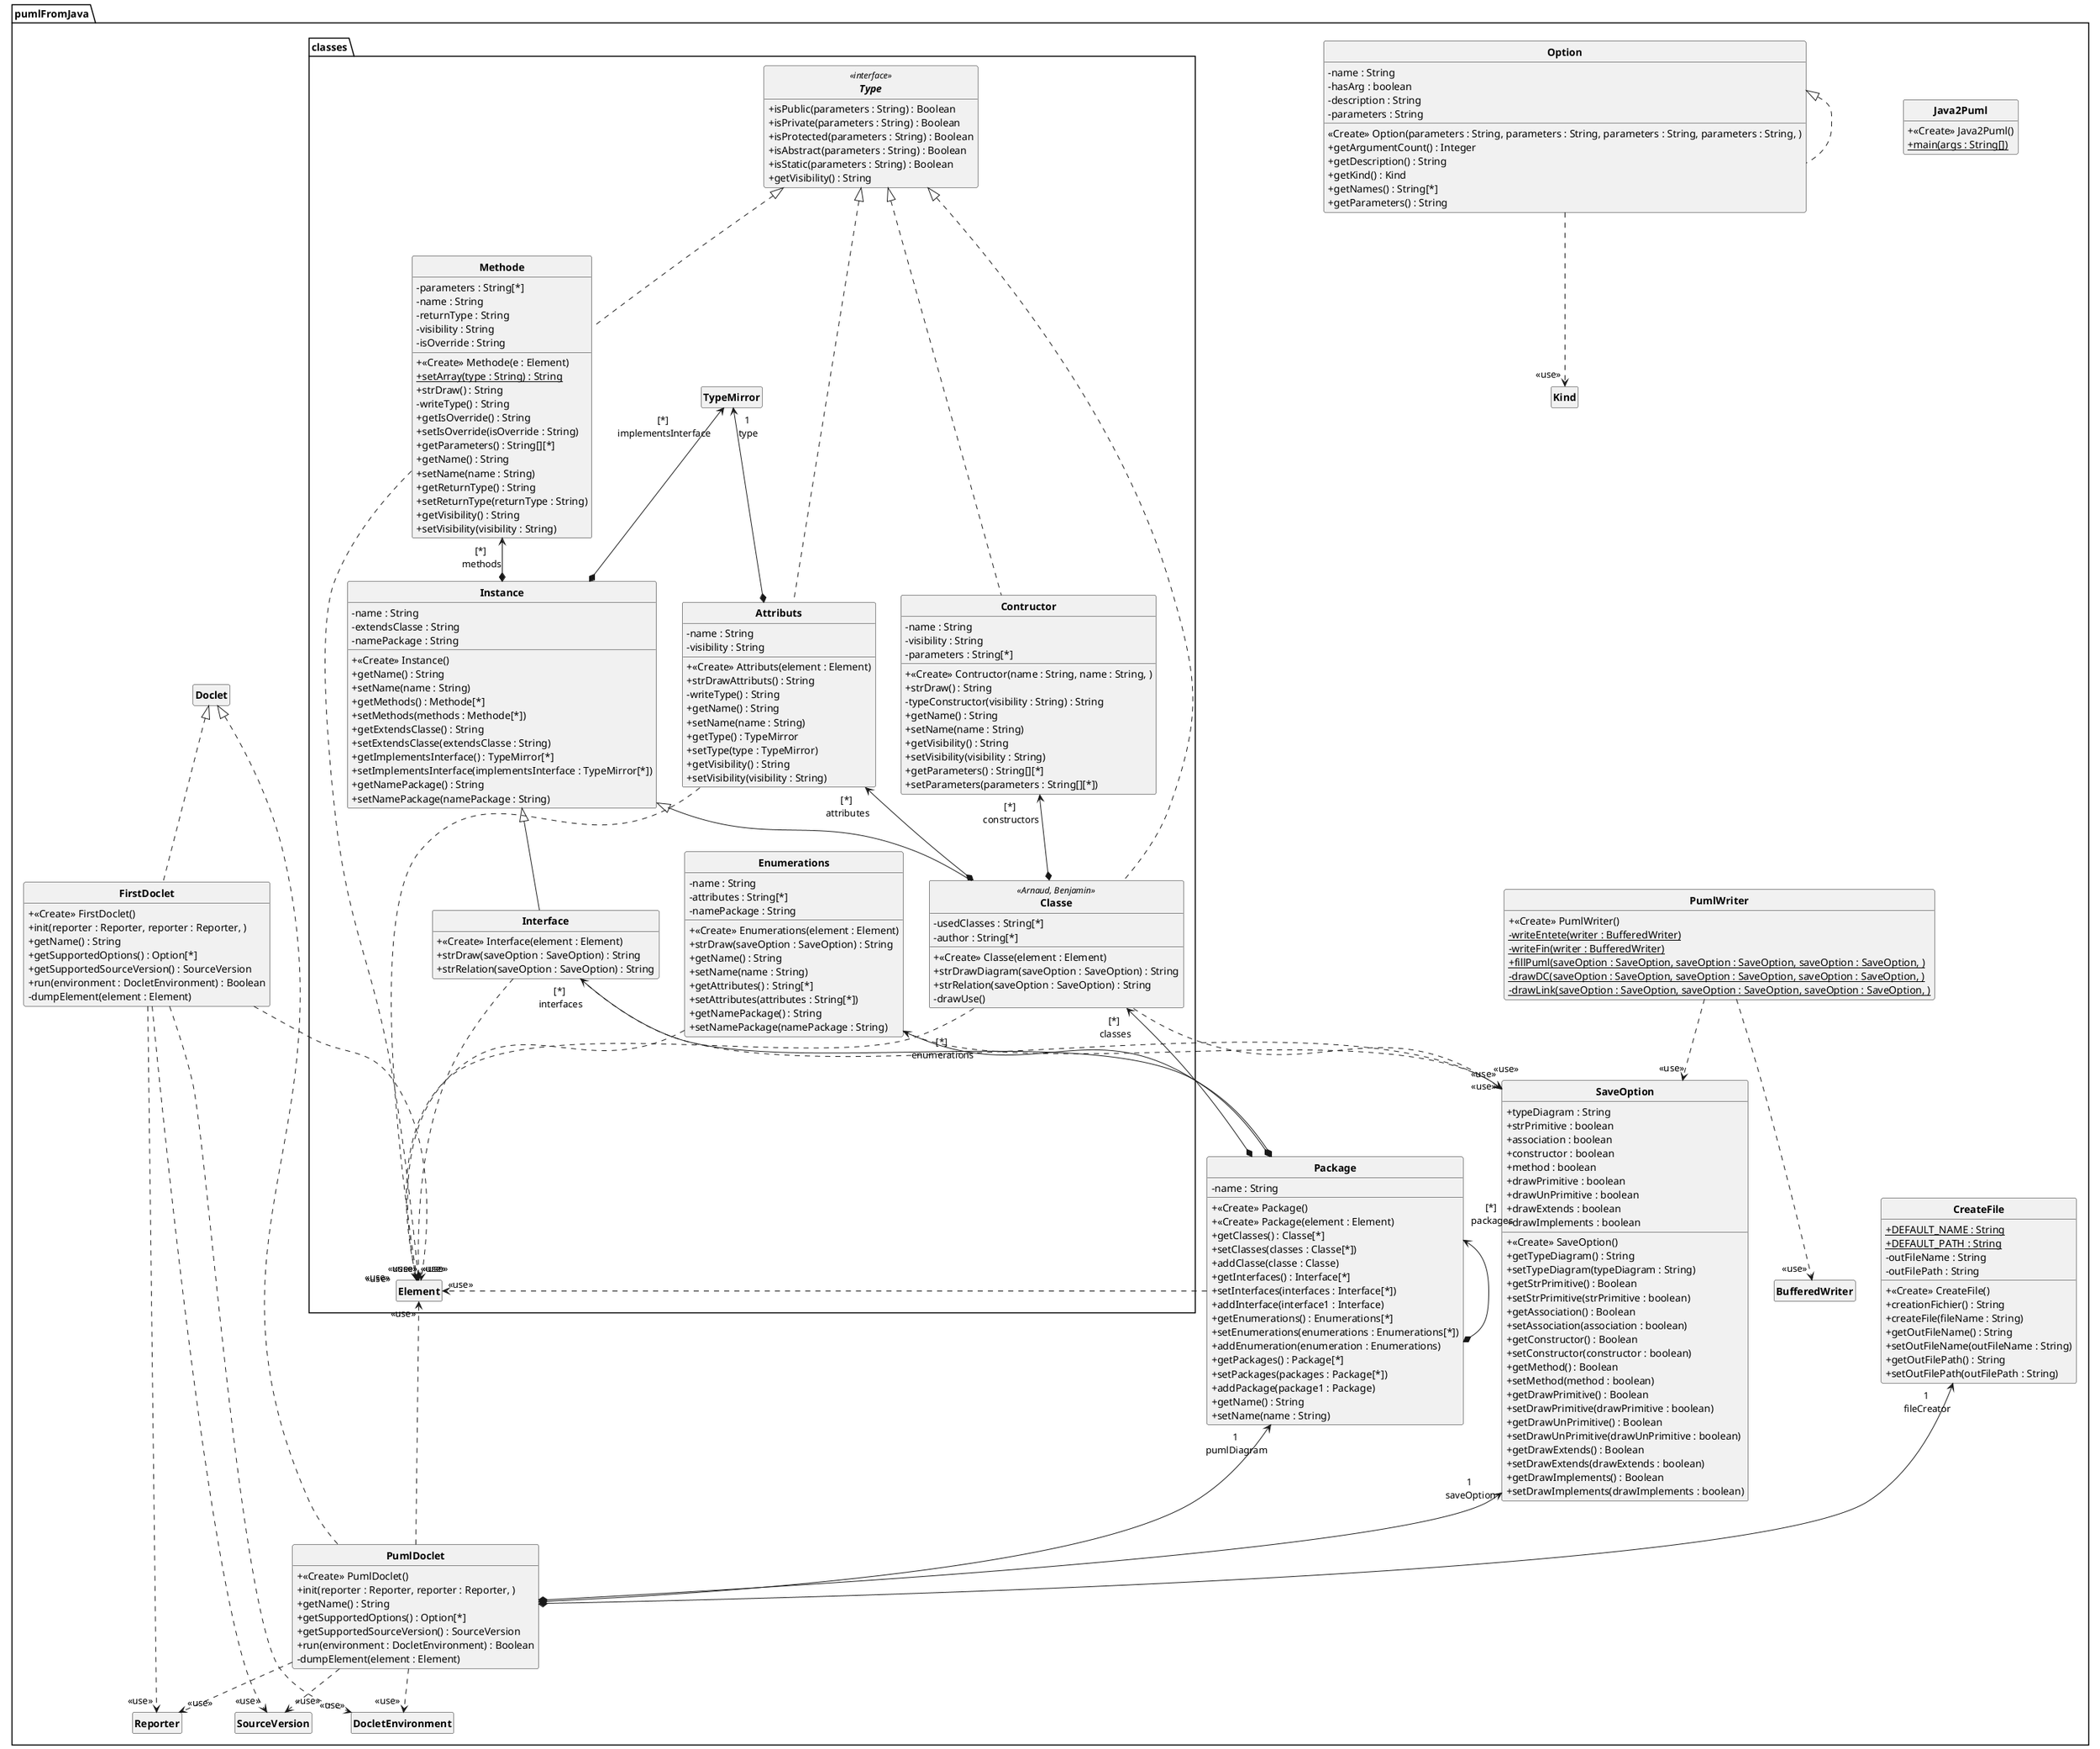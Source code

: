 @startuml
'https://plantuml.com/class-diagram
skinparam classAttributeIconSize 0
skinparam classFontStyle Bold
skinparam style strictuml
hide empty members

package pumlFromJava {
class CreateFile {
	+ {static} DEFAULT_NAME : String
	+ {static} DEFAULT_PATH : String
	- outFileName : String
	- outFilePath : String
	+<<Create>> CreateFile()
	+ creationFichier() : String
	+ createFile(fileName : String)
	+ getOutFileName() : String
	+ setOutFileName(outFileName : String)
	+ getOutFilePath() : String
	+ setOutFilePath(outFilePath : String)
}

class SaveOption {
	+ typeDiagram : String
	+ strPrimitive : boolean
	+ association : boolean
	+ constructor : boolean
	+ method : boolean
	+ drawPrimitive : boolean
	+ drawUnPrimitive : boolean
	+ drawExtends : boolean
	+ drawImplements : boolean
	+<<Create>> SaveOption()
	+ getTypeDiagram() : String
	+ setTypeDiagram(typeDiagram : String)
	+ getStrPrimitive() : Boolean
	+ setStrPrimitive(strPrimitive : boolean)
	+ getAssociation() : Boolean
	+ setAssociation(association : boolean)
	+ getConstructor() : Boolean
	+ setConstructor(constructor : boolean)
	+ getMethod() : Boolean
	+ setMethod(method : boolean)
	+ getDrawPrimitive() : Boolean
	+ setDrawPrimitive(drawPrimitive : boolean)
	+ getDrawUnPrimitive() : Boolean
	+ setDrawUnPrimitive(drawUnPrimitive : boolean)
	+ getDrawExtends() : Boolean
	+ setDrawExtends(drawExtends : boolean)
	+ getDrawImplements() : Boolean
	+ setDrawImplements(drawImplements : boolean)
}

class Package {
	- name : String
	+<<Create>> Package()
	+<<Create>> Package(element : Element)
	+ getClasses() : Classe[*]
	+ setClasses(classes : Classe[*])
	+ addClasse(classe : Classe)
	+ getInterfaces() : Interface[*]
	+ setInterfaces(interfaces : Interface[*])
	+ addInterface(interface1 : Interface)
	+ getEnumerations() : Enumerations[*]
	+ setEnumerations(enumerations : Enumerations[*])
	+ addEnumeration(enumeration : Enumerations)
	+ getPackages() : Package[*]
	+ setPackages(packages : Package[*])
	+ addPackage(package1 : Package)
	+ getName() : String
	+ setName(name : String)
}

class PumlWriter {
	+<<Create>> PumlWriter()
	- {static} writeEntete(writer : BufferedWriter)
	- {static} writeFin(writer : BufferedWriter)
	+ {static} fillPuml(saveOption : SaveOption, saveOption : SaveOption, saveOption : SaveOption, )
	- {static} drawDC(saveOption : SaveOption, saveOption : SaveOption, saveOption : SaveOption, )
	- {static} drawLink(saveOption : SaveOption, saveOption : SaveOption, saveOption : SaveOption, )
}

class FirstDoclet {
	+<<Create>> FirstDoclet()
	+ init(reporter : Reporter, reporter : Reporter, )
	+ getName() : String
	+ getSupportedOptions() : Option[*]
	+ getSupportedSourceVersion() : SourceVersion
	+ run(environment : DocletEnvironment) : Boolean
	- dumpElement(element : Element)
}

class PumlDoclet {
	+<<Create>> PumlDoclet()
	+ init(reporter : Reporter, reporter : Reporter, )
	+ getName() : String
	+ getSupportedOptions() : Option[*]
	+ getSupportedSourceVersion() : SourceVersion
	+ run(environment : DocletEnvironment) : Boolean
	- dumpElement(element : Element)
}

class Java2Puml {
	+<<Create>> Java2Puml()
	+ {static} main(args : String[])
}

class Option {
	- name : String
	- hasArg : boolean
	- description : String
	- parameters : String
	<<Create>> Option(parameters : String, parameters : String, parameters : String, parameters : String, )
	+ getArgumentCount() : Integer
	+ getDescription() : String
	+ getKind() : Kind
	+ getNames() : String[*]
	+ getParameters() : String
}

package classes {
class Contructor {
	- name : String
	- visibility : String
	- parameters : String[*]
	+<<Create>> Contructor(name : String, name : String, )
	+ strDraw() : String
	- typeConstructor(visibility : String) : String
	+ getName() : String
	+ setName(name : String)
	+ getVisibility() : String
	+ setVisibility(visibility : String)
	+ getParameters() : String[][*]
	+ setParameters(parameters : String[][*])
}

class Instance {
	- name : String
	- extendsClasse : String
	- namePackage : String
	+<<Create>> Instance()
	+ getName() : String
	+ setName(name : String)
	+ getMethods() : Methode[*]
	+ setMethods(methods : Methode[*])
	+ getExtendsClasse() : String
	+ setExtendsClasse(extendsClasse : String)
	+ getImplementsInterface() : TypeMirror[*]
	+ setImplementsInterface(implementsInterface : TypeMirror[*])
	+ getNamePackage() : String
	+ setNamePackage(namePackage : String)
}

class Enumerations {
	- name : String
	- attributes : String[*]
	- namePackage : String
	+<<Create>> Enumerations(element : Element)
	+ strDraw(saveOption : SaveOption) : String
	+ getName() : String
	+ setName(name : String)
	+ getAttributes() : String[*]
	+ setAttributes(attributes : String[*])
	+ getNamePackage() : String
	+ setNamePackage(namePackage : String)
}

class Interface {
	+<<Create>> Interface(element : Element)
	+ strDraw(saveOption : SaveOption) : String
	+ strRelation(saveOption : SaveOption) : String
}

class Methode {
	- parameters : String[*]
	- name : String
	- returnType : String
	- visibility : String
	- isOverride : String
	+<<Create>> Methode(e : Element)
	+ {static} setArray(type : String) : String
	+ strDraw() : String
	- writeType() : String
	+ getIsOverride() : String
	+ setIsOverride(isOverride : String)
	+ getParameters() : String[][*]
	+ getName() : String
	+ setName(name : String)
	+ getReturnType() : String
	+ setReturnType(returnType : String)
	+ getVisibility() : String
	+ setVisibility(visibility : String)
}

class Attributs {
	- name : String
	- visibility : String
	+<<Create>> Attributs(element : Element)
	+ strDrawAttributs() : String
	- writeType() : String
	+ getName() : String
	+ setName(name : String)
	+ getType() : TypeMirror
	+ setType(type : TypeMirror)
	+ getVisibility() : String
	+ setVisibility(visibility : String)
}

class Classe<< Arnaud, Benjamin >> {
	- usedClasses : String[*]
	- author : String[*]
	+<<Create>> Classe(element : Element)
	+ strDrawDiagram(saveOption : SaveOption) : String
	+ strRelation(saveOption : SaveOption) : String
	- drawUse()
}

interface Type<<interface>> {
	+ isPublic(parameters : String) : Boolean
	+ isPrivate(parameters : String) : Boolean
	+ isProtected(parameters : String) : Boolean
	+ isAbstract(parameters : String) : Boolean
	+ isStatic(parameters : String) : Boolean
	+ getVisibility() : String
}

Type <|.. Contructor

Methode" [*] \n methods" <--* Instance
TypeMirror" [*] \n implementsInterface" <--* Instance

Enumerations ..>  "<<use>>" SaveOption
Enumerations ..>  "<<use>>" Element

Instance <|-- Interface
Interface ..>  "<<use>>" SaveOption
Interface ..>  "<<use>>" Element

Type <|.. Methode
Methode ..>  "<<use>>" Element

Type <|.. Attributs
TypeMirror" 1 \n type" <--* Attributs
Attributs ..>  "<<use>>" Element

Instance <|-- Classe
Type <|.. Classe
Attributs" [*] \n attributes" <--* Classe
Contructor" [*] \n constructors" <--* Classe
Classe ..>  "<<use>>" SaveOption
Classe ..>  "<<use>>" Element


}


Classe" [*] \n classes" <--* Package
Interface" [*] \n interfaces" <--* Package
Enumerations" [*] \n enumerations" <--* Package
Package" [*] \n packages" <--* Package
Package ..>  "<<use>>" Element

PumlWriter ..>  "<<use>>" BufferedWriter
PumlWriter ..>  "<<use>>" SaveOption

Doclet <|.. FirstDoclet
FirstDoclet ..>  "<<use>>" Reporter
FirstDoclet ..>  "<<use>>" SourceVersion
FirstDoclet ..>  "<<use>>" DocletEnvironment
FirstDoclet ..>  "<<use>>" Element

Doclet <|.. PumlDoclet
CreateFile" 1 \n fileCreator" <--* PumlDoclet
SaveOption" 1 \n saveOption" <--* PumlDoclet
Package" 1 \n pumlDiagram" <--* PumlDoclet
PumlDoclet ..>  "<<use>>" Reporter
PumlDoclet ..>  "<<use>>" SourceVersion
PumlDoclet ..>  "<<use>>" DocletEnvironment
PumlDoclet ..>  "<<use>>" Element


Option <|.. Option
Option ..>  "<<use>>" Kind

}

@enduml